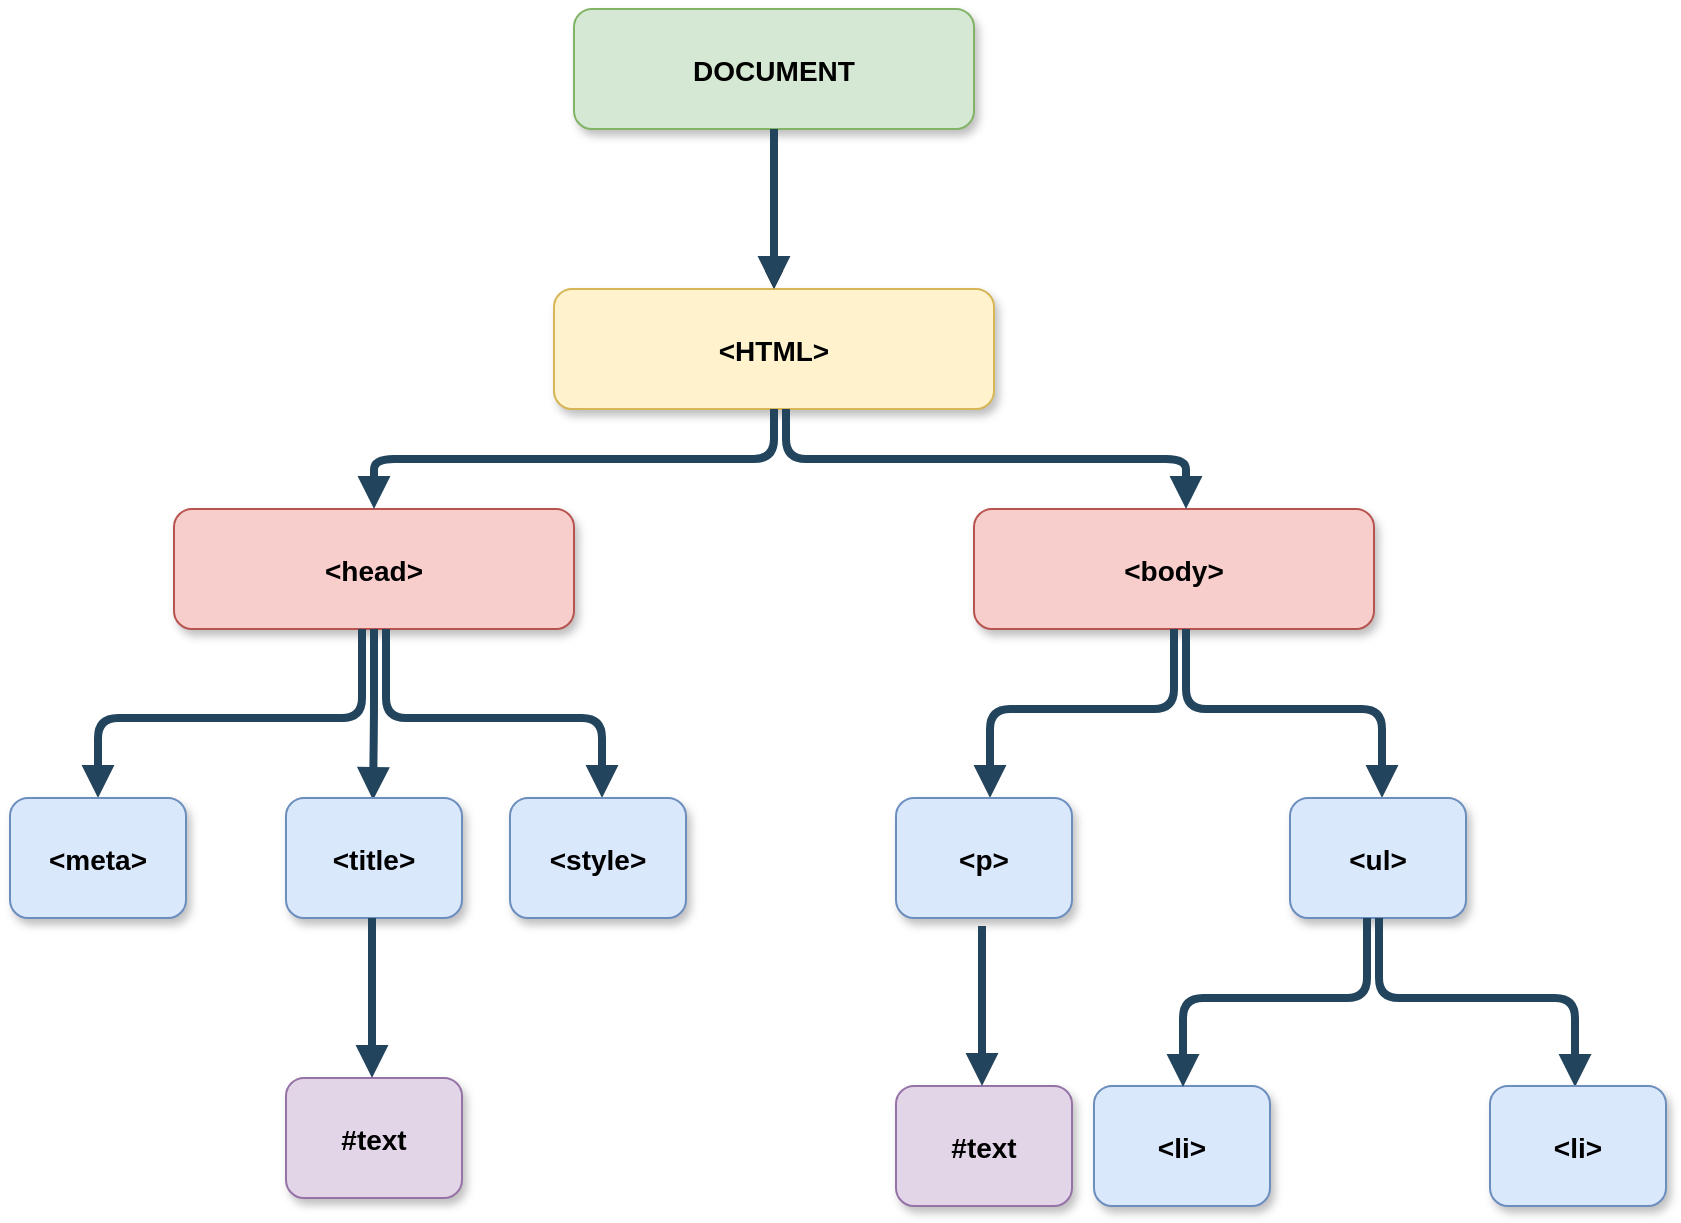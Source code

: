 <mxfile version="20.4.0" type="github">
  <diagram name="Page-1" id="97916047-d0de-89f5-080d-49f4d83e522f">
    <mxGraphModel dx="1422" dy="705" grid="1" gridSize="10" guides="1" tooltips="1" connect="1" arrows="1" fold="1" page="1" pageScale="1.5" pageWidth="1169" pageHeight="827" background="none" math="0" shadow="0">
      <root>
        <mxCell id="0" />
        <mxCell id="1" parent="0" />
        <mxCell id="_ZN8bv6HBLstLa0SowCQ-68" value="" style="edgeStyle=orthogonalEdgeStyle;rounded=0;orthogonalLoop=1;jettySize=auto;html=1;" edge="1" parent="1" source="2" target="3">
          <mxGeometry relative="1" as="geometry" />
        </mxCell>
        <mxCell id="2" value="DOCUMENT" style="rounded=1;fillColor=#d5e8d4;strokeColor=#82b366;shadow=1;fontStyle=1;fontSize=14;" parent="1" vertex="1">
          <mxGeometry x="672" y="205.5" width="200" height="60" as="geometry" />
        </mxCell>
        <mxCell id="3" value="&lt;HTML&gt;" style="rounded=1;fillColor=#fff2cc;strokeColor=#d6b656;shadow=1;fontStyle=1;fontSize=14;" parent="1" vertex="1">
          <mxGeometry x="662" y="345.5" width="220" height="60" as="geometry" />
        </mxCell>
        <mxCell id="4" value="&lt;head&gt;" style="rounded=1;fillColor=#f8cecc;strokeColor=#b85450;shadow=1;fontStyle=1;fontSize=14;" parent="1" vertex="1">
          <mxGeometry x="472" y="455.5" width="200" height="60" as="geometry" />
        </mxCell>
        <mxCell id="6" value="&lt;body&gt;" style="rounded=1;fillColor=#f8cecc;strokeColor=#b85450;shadow=1;fontStyle=1;fontSize=14;" parent="1" vertex="1">
          <mxGeometry x="872" y="455.5" width="200" height="60" as="geometry" />
        </mxCell>
        <mxCell id="29" value="" style="edgeStyle=elbowEdgeStyle;elbow=vertical;strokeWidth=4;endArrow=block;endFill=1;fontStyle=1;strokeColor=#23445D;" parent="1" source="2" target="3" edge="1">
          <mxGeometry x="22" y="165.5" width="100" height="100" as="geometry">
            <mxPoint x="22" y="265.5" as="sourcePoint" />
            <mxPoint x="122" y="165.5" as="targetPoint" />
          </mxGeometry>
        </mxCell>
        <mxCell id="31" value="" style="edgeStyle=elbowEdgeStyle;elbow=vertical;strokeWidth=4;endArrow=block;endFill=1;fontStyle=1;strokeColor=#23445D;" parent="1" source="3" target="4" edge="1">
          <mxGeometry x="22" y="165.5" width="100" height="100" as="geometry">
            <mxPoint x="22" y="265.5" as="sourcePoint" />
            <mxPoint x="122" y="165.5" as="targetPoint" />
          </mxGeometry>
        </mxCell>
        <mxCell id="32" value="" style="edgeStyle=elbowEdgeStyle;elbow=vertical;strokeWidth=4;endArrow=block;endFill=1;fontStyle=1;strokeColor=#23445D;" parent="1" edge="1">
          <mxGeometry x="28" y="165.5" width="100" height="100" as="geometry">
            <mxPoint x="778" y="405.5" as="sourcePoint" />
            <mxPoint x="978" y="455.5" as="targetPoint" />
          </mxGeometry>
        </mxCell>
        <mxCell id="54" value="" style="edgeStyle=elbowEdgeStyle;elbow=vertical;strokeWidth=4;endArrow=block;endFill=1;fontStyle=1;strokeColor=#23445D;exitX=0.5;exitY=1;exitDx=0;exitDy=0;" parent="1" source="6" edge="1">
          <mxGeometry x="22" y="165.5" width="100" height="100" as="geometry">
            <mxPoint x="22" y="265.5" as="sourcePoint" />
            <mxPoint x="880" y="600" as="targetPoint" />
            <Array as="points">
              <mxPoint x="652" y="555.5" />
            </Array>
          </mxGeometry>
        </mxCell>
        <mxCell id="_ZN8bv6HBLstLa0SowCQ-55" value="" style="edgeStyle=elbowEdgeStyle;elbow=vertical;strokeWidth=4;endArrow=block;endFill=1;fontStyle=1;strokeColor=#23445D;exitX=0.5;exitY=1;exitDx=0;exitDy=0;" edge="1" parent="1">
          <mxGeometry x="-414" y="270" width="100" height="100" as="geometry">
            <mxPoint x="566" y="515.5" as="sourcePoint" />
            <mxPoint x="434" y="600" as="targetPoint" />
            <Array as="points">
              <mxPoint x="504" y="560" />
              <mxPoint x="434" y="560" />
              <mxPoint x="464" y="560" />
              <mxPoint x="216" y="660" />
            </Array>
          </mxGeometry>
        </mxCell>
        <mxCell id="_ZN8bv6HBLstLa0SowCQ-56" value="" style="edgeStyle=elbowEdgeStyle;elbow=vertical;strokeWidth=4;endArrow=block;endFill=1;fontStyle=1;strokeColor=#23445D;exitX=0.5;exitY=1;exitDx=0;exitDy=0;" edge="1" parent="1">
          <mxGeometry x="-402" y="270" width="100" height="100" as="geometry">
            <mxPoint x="578" y="515.5" as="sourcePoint" />
            <mxPoint x="686" y="600" as="targetPoint" />
            <Array as="points">
              <mxPoint x="476" y="560" />
              <mxPoint x="228" y="660" />
            </Array>
          </mxGeometry>
        </mxCell>
        <mxCell id="_ZN8bv6HBLstLa0SowCQ-59" value="" style="edgeStyle=elbowEdgeStyle;elbow=vertical;strokeWidth=4;endArrow=block;endFill=1;fontStyle=1;strokeColor=#23445D;" edge="1" parent="1" source="4">
          <mxGeometry x="-178.5" y="421" width="100" height="100" as="geometry">
            <mxPoint x="571.5" y="521" as="sourcePoint" />
            <mxPoint x="571.5" y="601" as="targetPoint" />
          </mxGeometry>
        </mxCell>
        <mxCell id="_ZN8bv6HBLstLa0SowCQ-60" value="&lt;meta&gt;" style="rounded=1;fillColor=#dae8fc;strokeColor=#6c8ebf;shadow=1;fontStyle=1;fontSize=14;" vertex="1" parent="1">
          <mxGeometry x="390" y="600" width="88" height="60" as="geometry" />
        </mxCell>
        <mxCell id="_ZN8bv6HBLstLa0SowCQ-61" value="&lt;title&gt;" style="rounded=1;fillColor=#dae8fc;strokeColor=#6c8ebf;shadow=1;fontStyle=1;fontSize=14;" vertex="1" parent="1">
          <mxGeometry x="528" y="600" width="88" height="60" as="geometry" />
        </mxCell>
        <mxCell id="_ZN8bv6HBLstLa0SowCQ-62" value="&lt;style&gt;" style="rounded=1;fillColor=#dae8fc;strokeColor=#6c8ebf;shadow=1;fontStyle=1;fontSize=14;" vertex="1" parent="1">
          <mxGeometry x="640" y="600" width="88" height="60" as="geometry" />
        </mxCell>
        <mxCell id="_ZN8bv6HBLstLa0SowCQ-64" value="" style="edgeStyle=elbowEdgeStyle;elbow=vertical;strokeWidth=4;endArrow=block;endFill=1;fontStyle=1;strokeColor=#23445D;exitX=0.5;exitY=1;exitDx=0;exitDy=0;" edge="1" parent="1">
          <mxGeometry x="28" y="165.5" width="100" height="100" as="geometry">
            <mxPoint x="978" y="515.5" as="sourcePoint" />
            <mxPoint x="1076" y="600" as="targetPoint" />
            <Array as="points">
              <mxPoint x="658" y="555.5" />
            </Array>
          </mxGeometry>
        </mxCell>
        <mxCell id="_ZN8bv6HBLstLa0SowCQ-65" value="&lt;p&gt;" style="rounded=1;fillColor=#dae8fc;strokeColor=#6c8ebf;shadow=1;fontStyle=1;fontSize=14;" vertex="1" parent="1">
          <mxGeometry x="833" y="600" width="88" height="60" as="geometry" />
        </mxCell>
        <mxCell id="_ZN8bv6HBLstLa0SowCQ-66" value="&lt;ul&gt;" style="rounded=1;fillColor=#dae8fc;strokeColor=#6c8ebf;shadow=1;fontStyle=1;fontSize=14;" vertex="1" parent="1">
          <mxGeometry x="1030" y="600" width="88" height="60" as="geometry" />
        </mxCell>
        <mxCell id="_ZN8bv6HBLstLa0SowCQ-67" value="&lt;li&gt;" style="rounded=1;fillColor=#dae8fc;strokeColor=#6c8ebf;shadow=1;fontStyle=1;fontSize=14;" vertex="1" parent="1">
          <mxGeometry x="932" y="744" width="88" height="60" as="geometry" />
        </mxCell>
        <mxCell id="_ZN8bv6HBLstLa0SowCQ-70" value="" style="edgeStyle=elbowEdgeStyle;elbow=vertical;strokeWidth=4;endArrow=block;endFill=1;fontStyle=1;strokeColor=#23445D;exitX=0.5;exitY=1;exitDx=0;exitDy=0;" edge="1" parent="1">
          <mxGeometry x="124.5" y="310" width="100" height="100" as="geometry">
            <mxPoint x="1074.5" y="660" as="sourcePoint" />
            <mxPoint x="1172.5" y="744.5" as="targetPoint" />
            <Array as="points">
              <mxPoint x="754.5" y="700" />
            </Array>
          </mxGeometry>
        </mxCell>
        <mxCell id="_ZN8bv6HBLstLa0SowCQ-71" value="" style="edgeStyle=elbowEdgeStyle;elbow=vertical;strokeWidth=4;endArrow=block;endFill=1;fontStyle=1;strokeColor=#23445D;exitX=0.5;exitY=1;exitDx=0;exitDy=0;" edge="1" parent="1">
          <mxGeometry x="118.5" y="310" width="100" height="100" as="geometry">
            <mxPoint x="1068.5" y="660" as="sourcePoint" />
            <mxPoint x="976.5" y="744.5" as="targetPoint" />
            <Array as="points">
              <mxPoint x="748.5" y="700" />
            </Array>
          </mxGeometry>
        </mxCell>
        <mxCell id="_ZN8bv6HBLstLa0SowCQ-73" value="&lt;li&gt;" style="rounded=1;fillColor=#dae8fc;strokeColor=#6c8ebf;shadow=1;fontStyle=1;fontSize=14;" vertex="1" parent="1">
          <mxGeometry x="1130" y="744" width="88" height="60" as="geometry" />
        </mxCell>
        <mxCell id="_ZN8bv6HBLstLa0SowCQ-74" value="#text" style="rounded=1;fillColor=#e1d5e7;strokeColor=#9673a6;shadow=1;fontStyle=1;fontSize=14;" vertex="1" parent="1">
          <mxGeometry x="833" y="744" width="88" height="60" as="geometry" />
        </mxCell>
        <mxCell id="_ZN8bv6HBLstLa0SowCQ-75" value="" style="edgeStyle=elbowEdgeStyle;elbow=vertical;strokeWidth=4;endArrow=block;endFill=1;fontStyle=1;strokeColor=#23445D;" edge="1" parent="1">
          <mxGeometry x="126" y="564" width="100" height="100" as="geometry">
            <mxPoint x="876" y="664" as="sourcePoint" />
            <mxPoint x="876" y="744" as="targetPoint" />
          </mxGeometry>
        </mxCell>
        <mxCell id="_ZN8bv6HBLstLa0SowCQ-76" value="#text" style="rounded=1;fillColor=#e1d5e7;strokeColor=#9673a6;shadow=1;fontStyle=1;fontSize=14;" vertex="1" parent="1">
          <mxGeometry x="528" y="740" width="88" height="60" as="geometry" />
        </mxCell>
        <mxCell id="_ZN8bv6HBLstLa0SowCQ-77" value="" style="edgeStyle=elbowEdgeStyle;elbow=vertical;strokeWidth=4;endArrow=block;endFill=1;fontStyle=1;strokeColor=#23445D;" edge="1" parent="1">
          <mxGeometry x="-179" y="560" width="100" height="100" as="geometry">
            <mxPoint x="571" y="660" as="sourcePoint" />
            <mxPoint x="571" y="740" as="targetPoint" />
          </mxGeometry>
        </mxCell>
      </root>
    </mxGraphModel>
  </diagram>
</mxfile>
